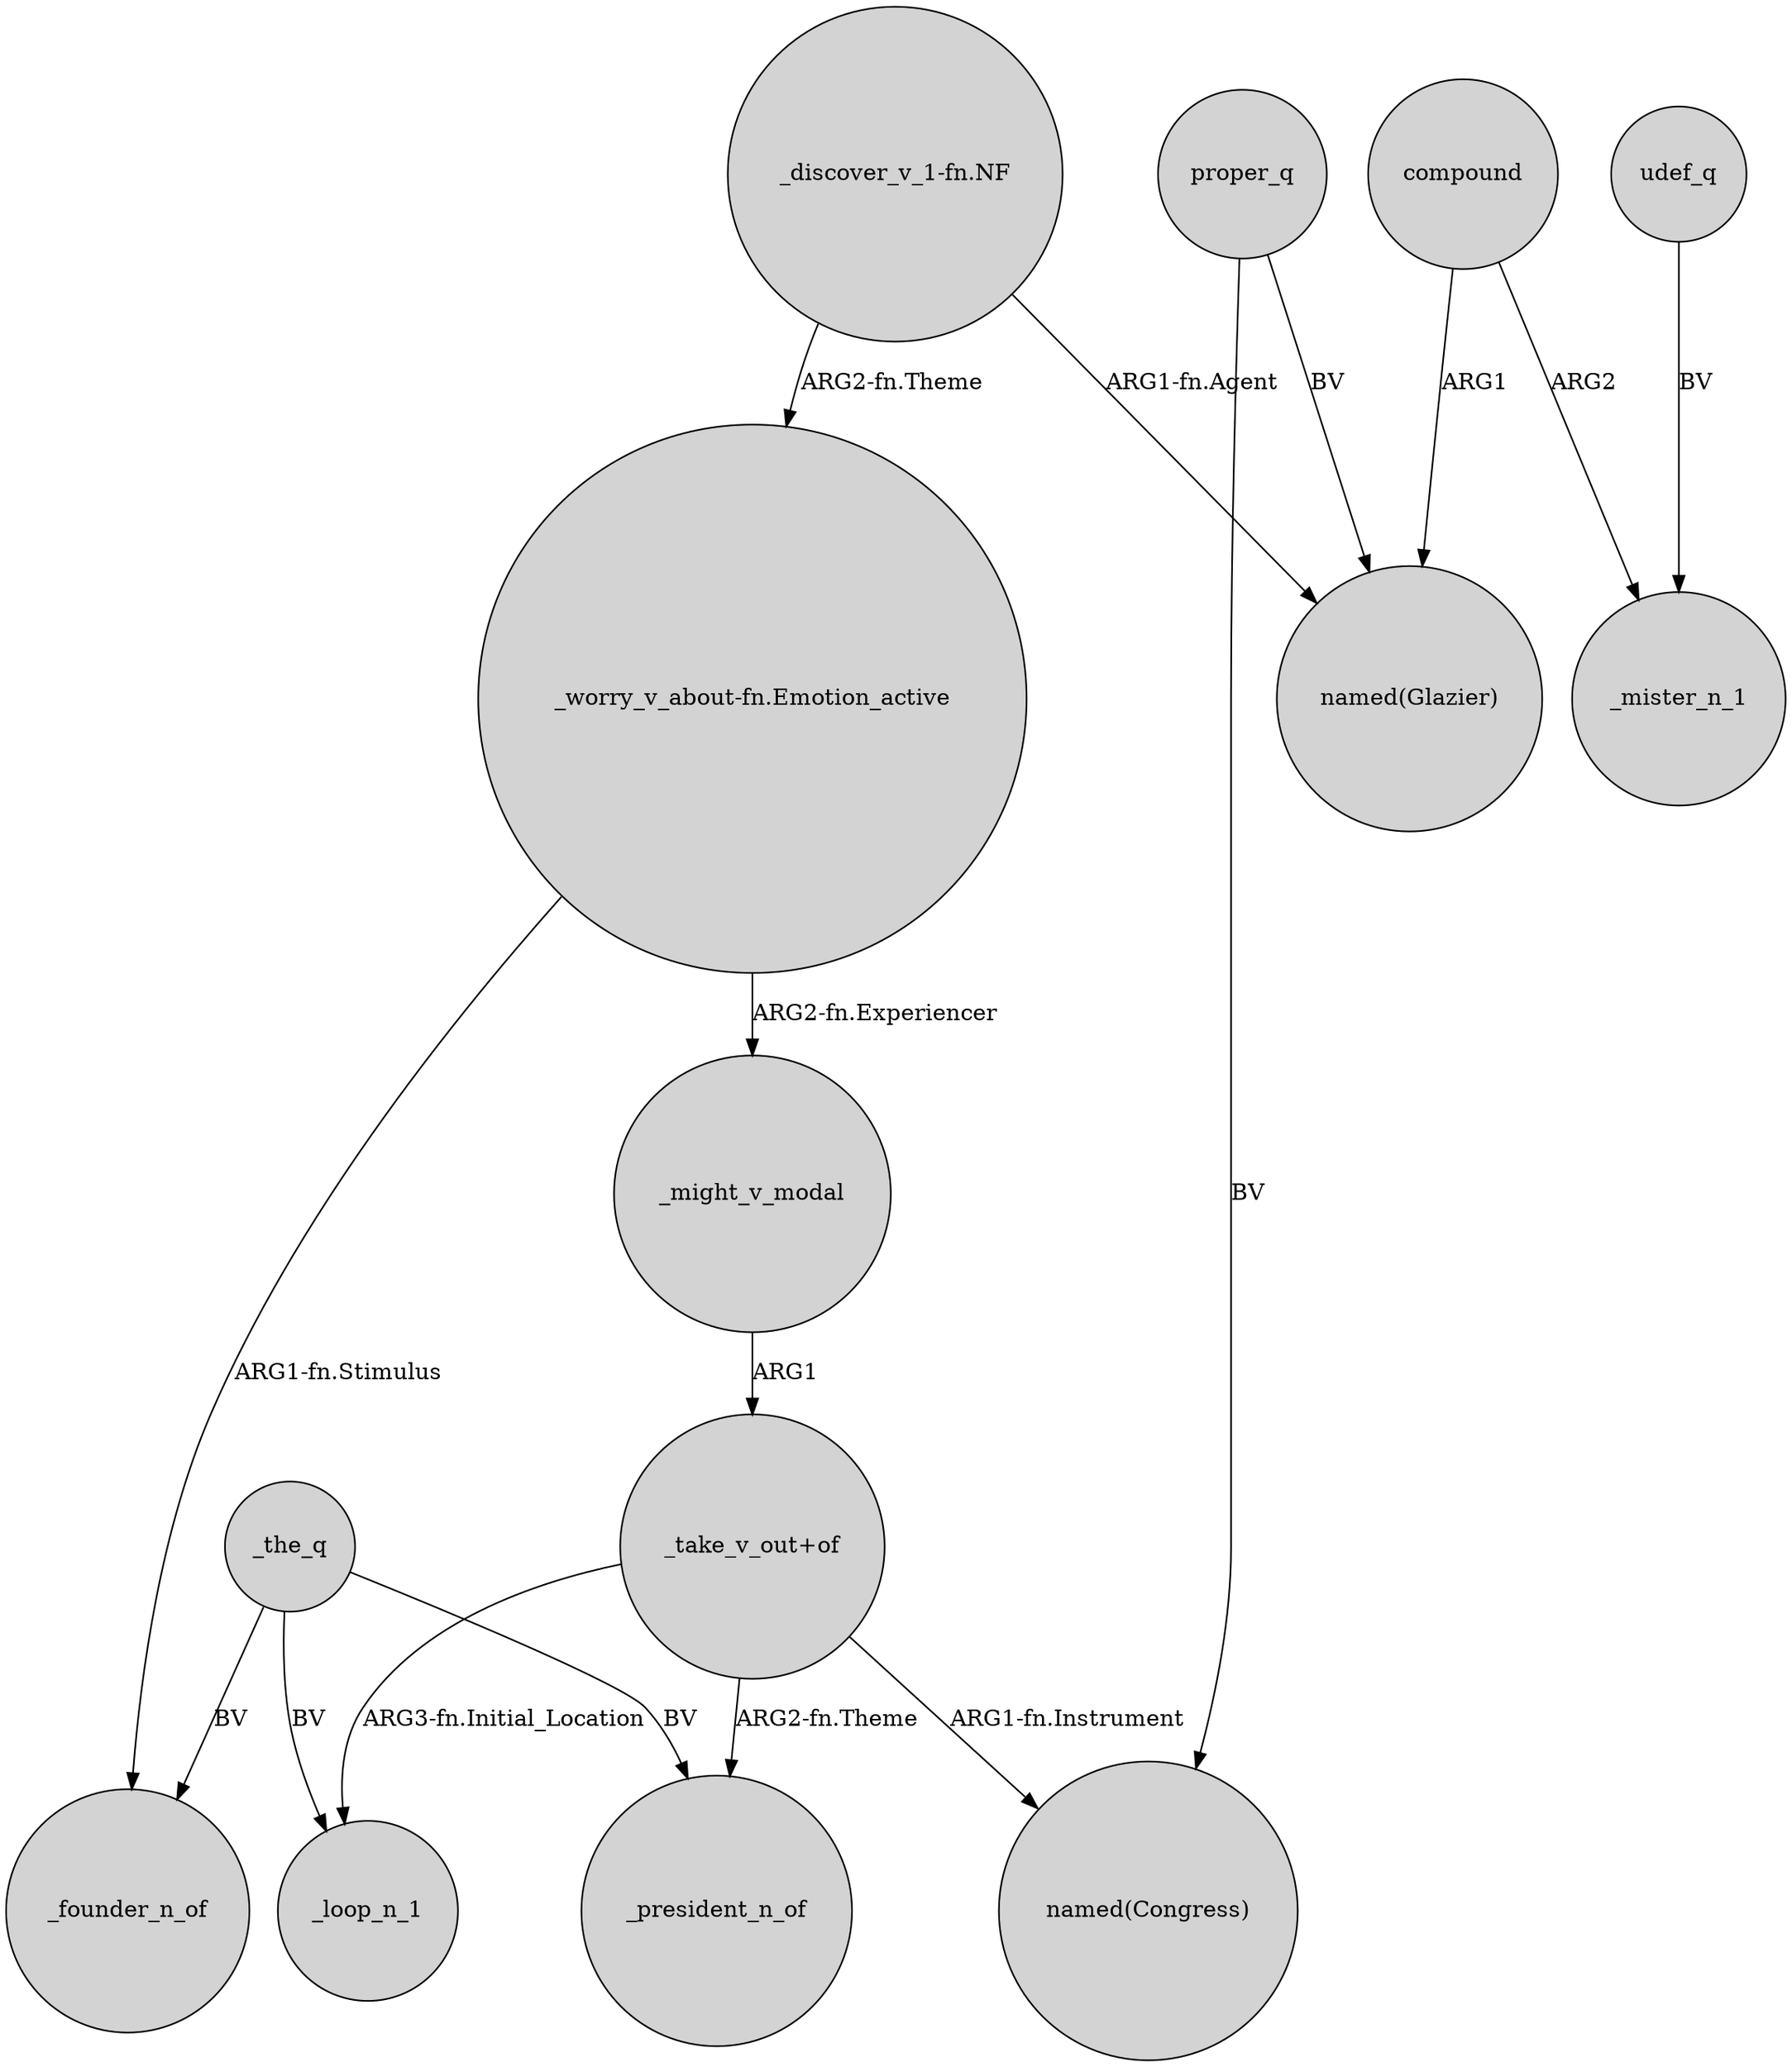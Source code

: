 digraph {
	node [shape=circle style=filled]
	"_worry_v_about-fn.Emotion_active" -> _founder_n_of [label="ARG1-fn.Stimulus"]
	udef_q -> _mister_n_1 [label=BV]
	proper_q -> "named(Glazier)" [label=BV]
	"_discover_v_1-fn.NF" -> "_worry_v_about-fn.Emotion_active" [label="ARG2-fn.Theme"]
	_the_q -> _founder_n_of [label=BV]
	"_discover_v_1-fn.NF" -> "named(Glazier)" [label="ARG1-fn.Agent"]
	compound -> "named(Glazier)" [label=ARG1]
	"_take_v_out+of" -> _president_n_of [label="ARG2-fn.Theme"]
	"_take_v_out+of" -> _loop_n_1 [label="ARG3-fn.Initial_Location"]
	"_take_v_out+of" -> "named(Congress)" [label="ARG1-fn.Instrument"]
	proper_q -> "named(Congress)" [label=BV]
	"_worry_v_about-fn.Emotion_active" -> _might_v_modal [label="ARG2-fn.Experiencer"]
	_the_q -> _president_n_of [label=BV]
	_might_v_modal -> "_take_v_out+of" [label=ARG1]
	compound -> _mister_n_1 [label=ARG2]
	_the_q -> _loop_n_1 [label=BV]
}
